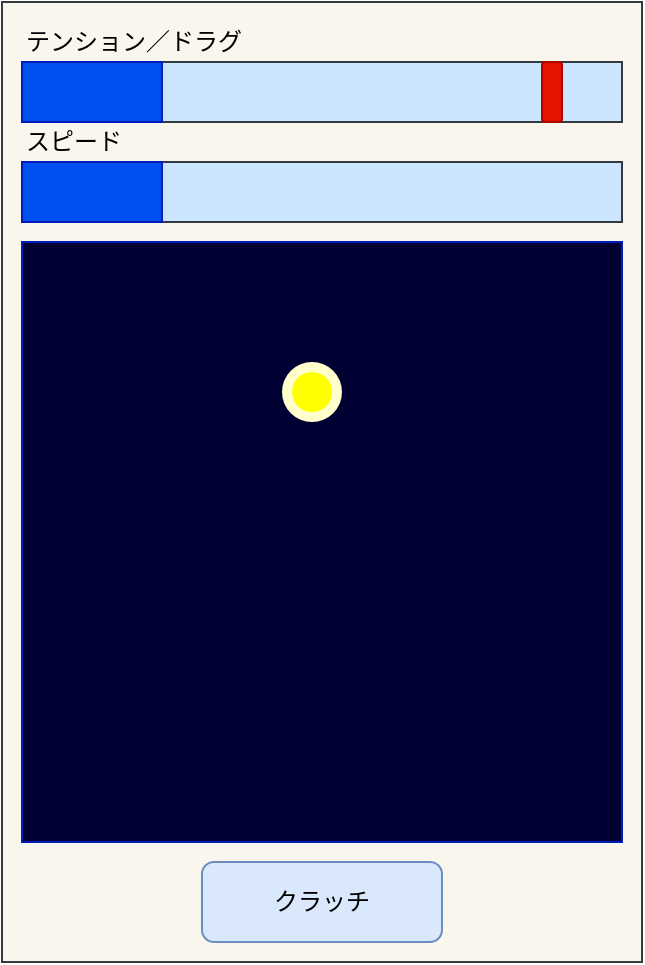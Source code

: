 <mxfile version="15.5.9" type="embed">
    <diagram id="1cLhjlTDrsvusgPYbPh7" name="ページ1">
        <mxGraphModel dx="648" dy="432" grid="1" gridSize="10" guides="1" tooltips="1" connect="1" arrows="1" fold="1" page="1" pageScale="1" pageWidth="827" pageHeight="1169" math="0" shadow="0">
            <root>
                <mxCell id="0"/>
                <mxCell id="1" parent="0"/>
                <mxCell id="2" value="" style="rounded=0;whiteSpace=wrap;html=1;fillColor=#f9f7ed;strokeColor=#36393d;" parent="1" vertex="1">
                    <mxGeometry x="120" y="40" width="320" height="480" as="geometry"/>
                </mxCell>
                <mxCell id="3" value="" style="rounded=0;whiteSpace=wrap;html=1;fillColor=#cce5ff;strokeColor=#36393d;" parent="1" vertex="1">
                    <mxGeometry x="130" y="70" width="300" height="30" as="geometry"/>
                </mxCell>
                <mxCell id="4" value="" style="rounded=0;whiteSpace=wrap;html=1;fillColor=#0050ef;strokeColor=#001DBC;fontColor=#ffffff;" parent="1" vertex="1">
                    <mxGeometry x="130" y="70" width="70" height="30" as="geometry"/>
                </mxCell>
                <mxCell id="5" value="" style="rounded=1;whiteSpace=wrap;html=1;fillColor=#e51400;strokeColor=#B20000;fontColor=#ffffff;" parent="1" vertex="1">
                    <mxGeometry x="390" y="70" width="10" height="30" as="geometry"/>
                </mxCell>
                <mxCell id="6" value="" style="rounded=0;whiteSpace=wrap;html=1;fillColor=#cce5ff;strokeColor=#36393d;" vertex="1" parent="1">
                    <mxGeometry x="130" y="120" width="300" height="30" as="geometry"/>
                </mxCell>
                <mxCell id="7" value="" style="rounded=0;whiteSpace=wrap;html=1;fillColor=#0050ef;strokeColor=#001DBC;fontColor=#ffffff;" vertex="1" parent="1">
                    <mxGeometry x="130" y="120" width="70" height="30" as="geometry"/>
                </mxCell>
                <mxCell id="8" value="テンション／ドラグ" style="text;html=1;strokeColor=none;fillColor=none;align=left;verticalAlign=middle;whiteSpace=wrap;rounded=0;fontColor=#000000;" vertex="1" parent="1">
                    <mxGeometry x="130" y="50" width="120" height="20" as="geometry"/>
                </mxCell>
                <mxCell id="9" value="スピード" style="text;html=1;strokeColor=none;fillColor=none;align=left;verticalAlign=middle;whiteSpace=wrap;rounded=0;fontColor=#000000;" vertex="1" parent="1">
                    <mxGeometry x="130" y="100" width="120" height="20" as="geometry"/>
                </mxCell>
                <mxCell id="10" value="" style="rounded=0;whiteSpace=wrap;html=1;fontColor=#ffffff;align=left;fillColor=#000033;strokeColor=#001DBC;" vertex="1" parent="1">
                    <mxGeometry x="130" y="160" width="300" height="300" as="geometry"/>
                </mxCell>
                <mxCell id="11" value="クラッチ" style="rounded=1;whiteSpace=wrap;html=1;align=center;fillColor=#dae8fc;strokeColor=#6c8ebf;fontColor=#000000;" vertex="1" parent="1">
                    <mxGeometry x="220" y="470" width="120" height="40" as="geometry"/>
                </mxCell>
                <mxCell id="17" value="" style="ellipse;whiteSpace=wrap;html=1;aspect=fixed;fontColor=#000000;align=center;fillColor=#FFFFCC;strokeColor=none;" vertex="1" parent="1">
                    <mxGeometry x="260" y="220" width="30" height="30" as="geometry"/>
                </mxCell>
                <mxCell id="18" value="" style="ellipse;whiteSpace=wrap;html=1;aspect=fixed;fontColor=#000000;align=center;fillColor=#FFFF00;strokeColor=none;" vertex="1" parent="1">
                    <mxGeometry x="265" y="225" width="20" height="20" as="geometry"/>
                </mxCell>
            </root>
        </mxGraphModel>
    </diagram>
</mxfile>